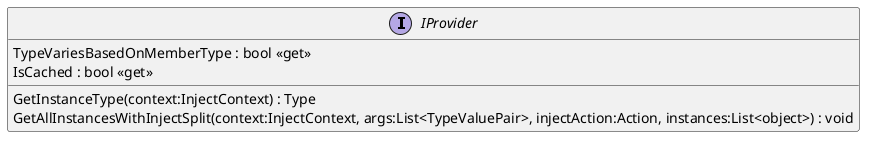 @startuml
interface IProvider {
    TypeVariesBasedOnMemberType : bool <<get>>
    IsCached : bool <<get>>
    GetInstanceType(context:InjectContext) : Type
    GetAllInstancesWithInjectSplit(context:InjectContext, args:List<TypeValuePair>, injectAction:Action, instances:List<object>) : void
}
@enduml

